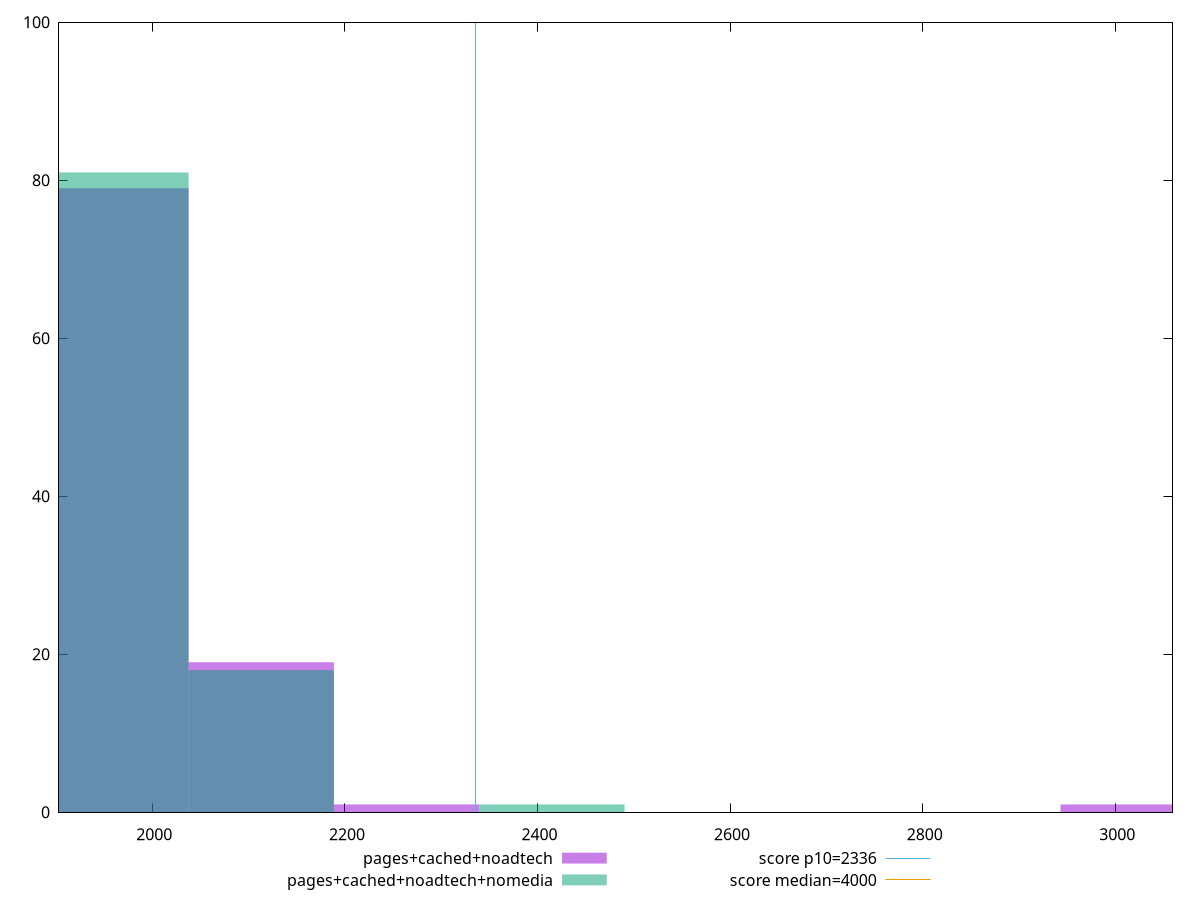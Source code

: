 reset

$pagesCachedNoadtech <<EOF
3018.6708944541824 1
2113.069626117928 19
1962.1360813952185 79
2264.003170840637 1
EOF

$pagesCachedNoadtechNomedia <<EOF
2414.936715563346 1
2113.069626117928 18
1962.1360813952185 81
EOF

set key outside below
set boxwidth 150.93354472270912
set xrange [1903.0334999999995:3059.5035000000007]
set yrange [0:100]
set trange [0:100]
set style fill transparent solid 0.5 noborder

set parametric
set terminal svg size 640, 500 enhanced background rgb 'white'
set output "report_00019_2021-02-10T18-14-37.922Z//first-contentful-paint/comparison/histogram/2_vs_3.svg"

plot $pagesCachedNoadtech title "pages+cached+noadtech" with boxes, \
     $pagesCachedNoadtechNomedia title "pages+cached+noadtech+nomedia" with boxes, \
     2336,t title "score p10=2336", \
     4000,t title "score median=4000"

reset
